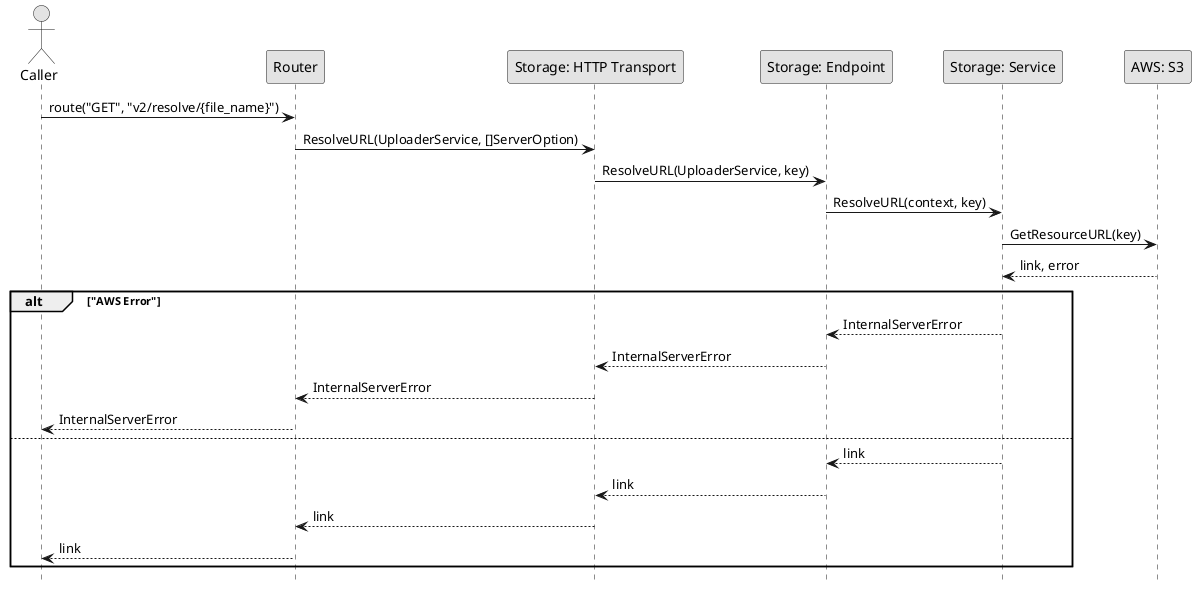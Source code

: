 @startuml Resolve

skinparam Monochrome true
skinparam Shadowing false
hide footbox

actor Caller
participant "Router" as Router
participant "Storage: HTTP Transport" as StorageHTTPTransport
participant "Storage: Endpoint" as StorageEndpoint
participant "Storage: Service" as StorageService
participant "AWS: S3" as AWSS3

Caller->Router: route("GET", "v2/resolve/{file_name}")
Router->StorageHTTPTransport: ResolveURL(UploaderService, []ServerOption)
StorageHTTPTransport->StorageEndpoint: ResolveURL(UploaderService, key)
StorageEndpoint->StorageService: ResolveURL(context, key)
StorageService->AWSS3: GetResourceURL(key)
AWSS3-->StorageService: link, error

alt "AWS Error"
    StorageService-->StorageEndpoint: InternalServerError
    StorageEndpoint-->StorageHTTPTransport: InternalServerError
    StorageHTTPTransport-->Router: InternalServerError
    Router-->Caller: InternalServerError
else
    StorageService-->StorageEndpoint: link
    StorageEndpoint-->StorageHTTPTransport: link
    StorageHTTPTransport-->Router: link
    Router-->Caller: link
end

@enduml